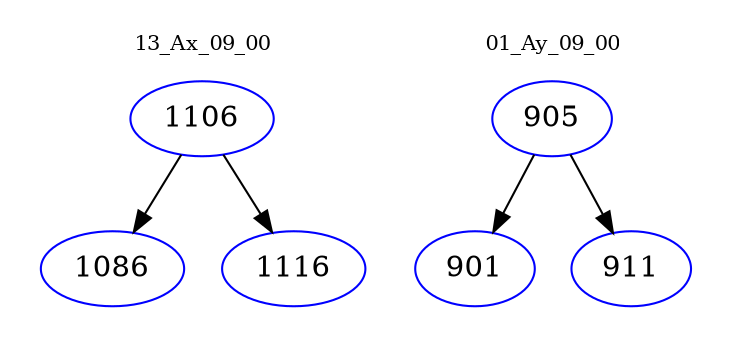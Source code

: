 digraph{
subgraph cluster_0 {
color = white
label = "13_Ax_09_00";
fontsize=10;
T0_1106 [label="1106", color="blue"]
T0_1106 -> T0_1086 [color="black"]
T0_1086 [label="1086", color="blue"]
T0_1106 -> T0_1116 [color="black"]
T0_1116 [label="1116", color="blue"]
}
subgraph cluster_1 {
color = white
label = "01_Ay_09_00";
fontsize=10;
T1_905 [label="905", color="blue"]
T1_905 -> T1_901 [color="black"]
T1_901 [label="901", color="blue"]
T1_905 -> T1_911 [color="black"]
T1_911 [label="911", color="blue"]
}
}
